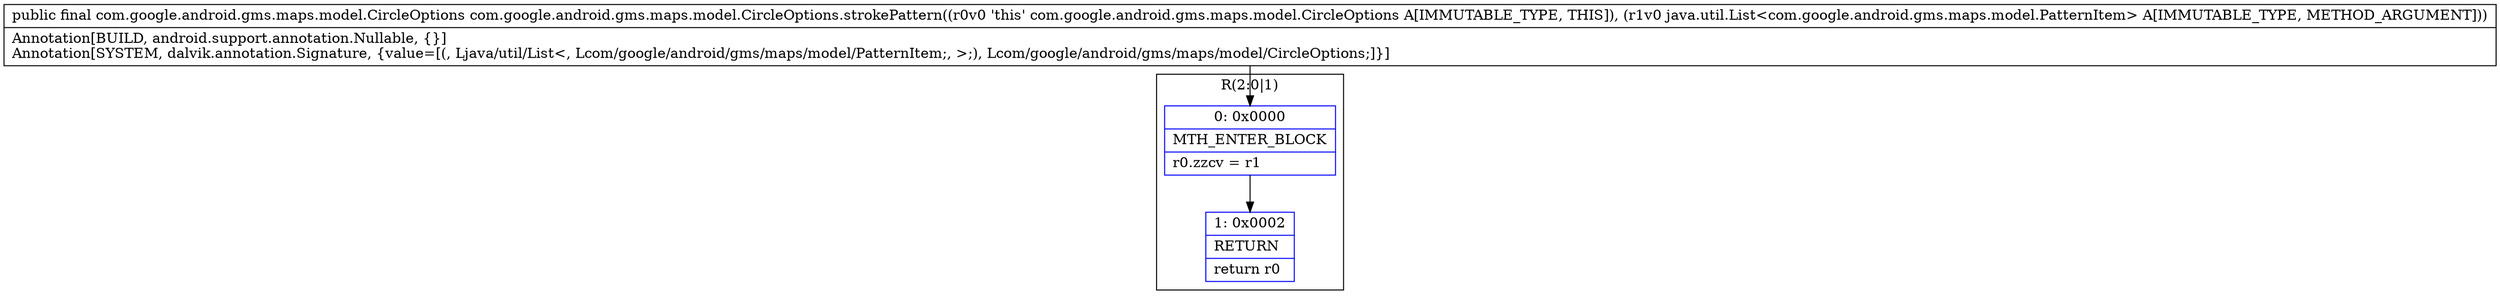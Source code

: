 digraph "CFG forcom.google.android.gms.maps.model.CircleOptions.strokePattern(Ljava\/util\/List;)Lcom\/google\/android\/gms\/maps\/model\/CircleOptions;" {
subgraph cluster_Region_141034894 {
label = "R(2:0|1)";
node [shape=record,color=blue];
Node_0 [shape=record,label="{0\:\ 0x0000|MTH_ENTER_BLOCK\l|r0.zzcv = r1\l}"];
Node_1 [shape=record,label="{1\:\ 0x0002|RETURN\l|return r0\l}"];
}
MethodNode[shape=record,label="{public final com.google.android.gms.maps.model.CircleOptions com.google.android.gms.maps.model.CircleOptions.strokePattern((r0v0 'this' com.google.android.gms.maps.model.CircleOptions A[IMMUTABLE_TYPE, THIS]), (r1v0 java.util.List\<com.google.android.gms.maps.model.PatternItem\> A[IMMUTABLE_TYPE, METHOD_ARGUMENT]))  | Annotation[BUILD, android.support.annotation.Nullable, \{\}]\lAnnotation[SYSTEM, dalvik.annotation.Signature, \{value=[(, Ljava\/util\/List\<, Lcom\/google\/android\/gms\/maps\/model\/PatternItem;, \>;), Lcom\/google\/android\/gms\/maps\/model\/CircleOptions;]\}]\l}"];
MethodNode -> Node_0;
Node_0 -> Node_1;
}

